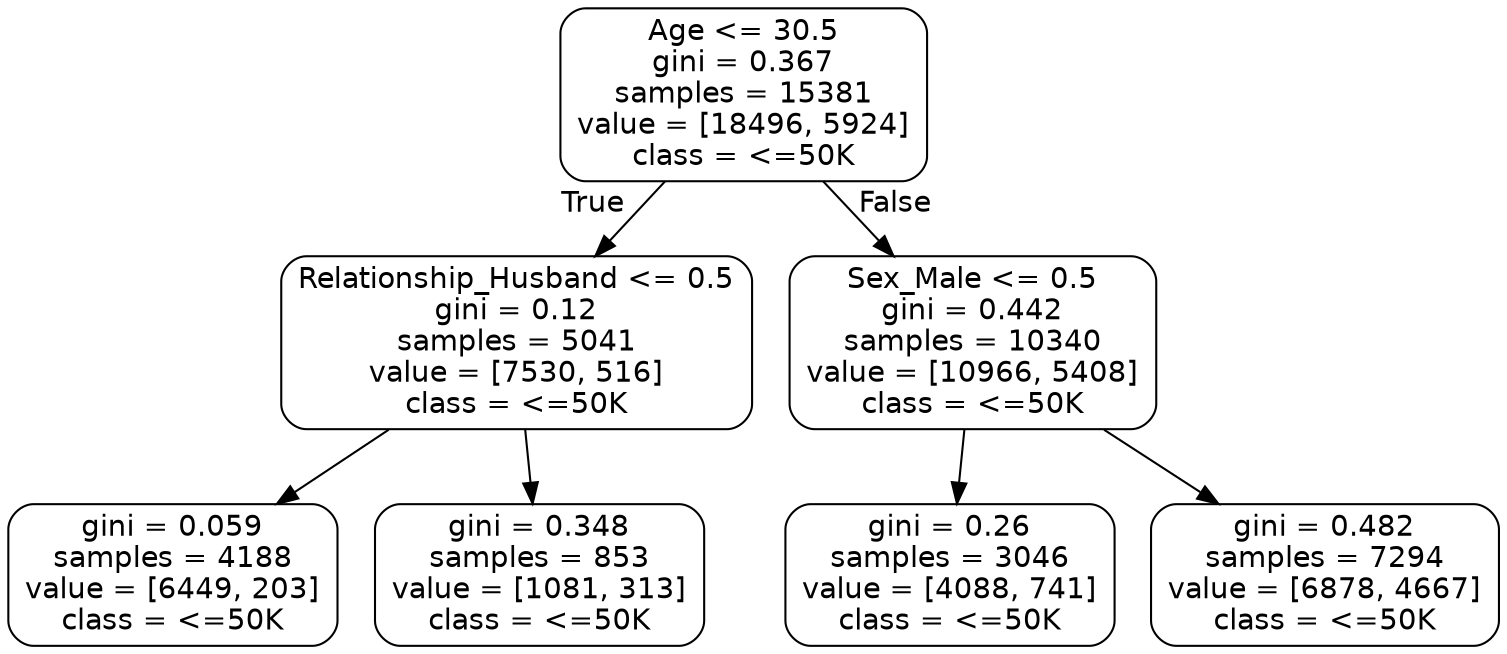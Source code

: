 digraph Tree {
node [shape=box, style="rounded", color="black", fontname=helvetica] ;
edge [fontname=helvetica] ;
0 [label="Age <= 30.5\ngini = 0.367\nsamples = 15381\nvalue = [18496, 5924]\nclass = <=50K"] ;
1 [label="Relationship_Husband <= 0.5\ngini = 0.12\nsamples = 5041\nvalue = [7530, 516]\nclass = <=50K"] ;
0 -> 1 [labeldistance=2.5, labelangle=45, headlabel="True"] ;
2 [label="gini = 0.059\nsamples = 4188\nvalue = [6449, 203]\nclass = <=50K"] ;
1 -> 2 ;
3 [label="gini = 0.348\nsamples = 853\nvalue = [1081, 313]\nclass = <=50K"] ;
1 -> 3 ;
4 [label="Sex_Male <= 0.5\ngini = 0.442\nsamples = 10340\nvalue = [10966, 5408]\nclass = <=50K"] ;
0 -> 4 [labeldistance=2.5, labelangle=-45, headlabel="False"] ;
5 [label="gini = 0.26\nsamples = 3046\nvalue = [4088, 741]\nclass = <=50K"] ;
4 -> 5 ;
6 [label="gini = 0.482\nsamples = 7294\nvalue = [6878, 4667]\nclass = <=50K"] ;
4 -> 6 ;
}